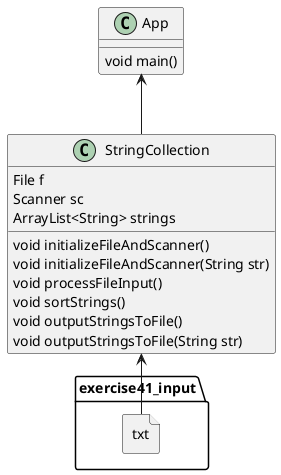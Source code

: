 @startuml
class App{
    void main()
}
class StringCollection{
    File f
    Scanner sc
    ArrayList<String> strings
    void initializeFileAndScanner()
    void initializeFileAndScanner(String str)
    void processFileInput()
    void sortStrings()
    void outputStringsToFile()
    void outputStringsToFile(String str)
}
file exercise41_input.txt{
}

App<--StringCollection
StringCollection<--exercise41_input.txt
@enduml